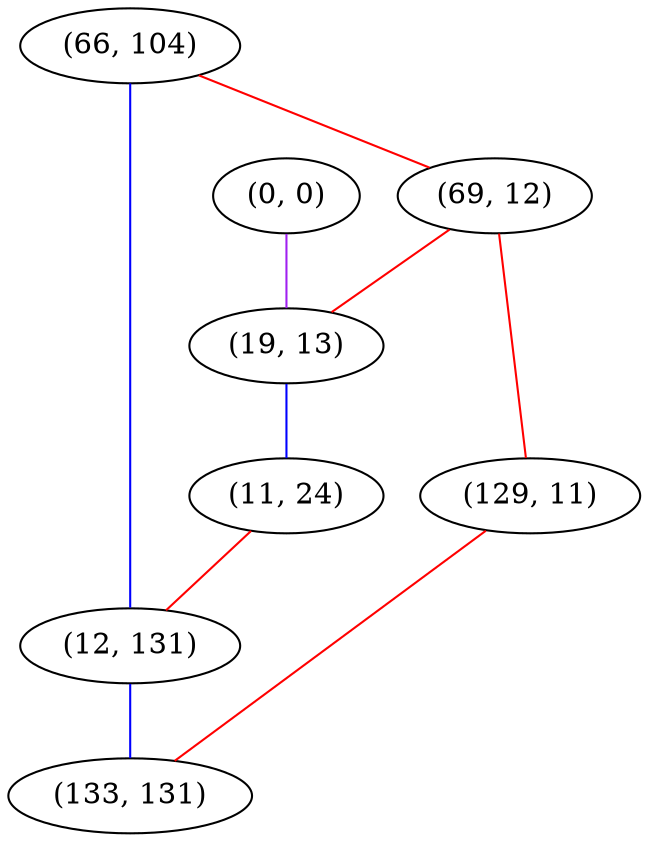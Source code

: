 graph "" {
"(0, 0)";
"(66, 104)";
"(69, 12)";
"(19, 13)";
"(11, 24)";
"(129, 11)";
"(12, 131)";
"(133, 131)";
"(0, 0)" -- "(19, 13)"  [color=purple, key=0, weight=4];
"(66, 104)" -- "(69, 12)"  [color=red, key=0, weight=1];
"(66, 104)" -- "(12, 131)"  [color=blue, key=0, weight=3];
"(69, 12)" -- "(129, 11)"  [color=red, key=0, weight=1];
"(69, 12)" -- "(19, 13)"  [color=red, key=0, weight=1];
"(19, 13)" -- "(11, 24)"  [color=blue, key=0, weight=3];
"(11, 24)" -- "(12, 131)"  [color=red, key=0, weight=1];
"(129, 11)" -- "(133, 131)"  [color=red, key=0, weight=1];
"(12, 131)" -- "(133, 131)"  [color=blue, key=0, weight=3];
}
